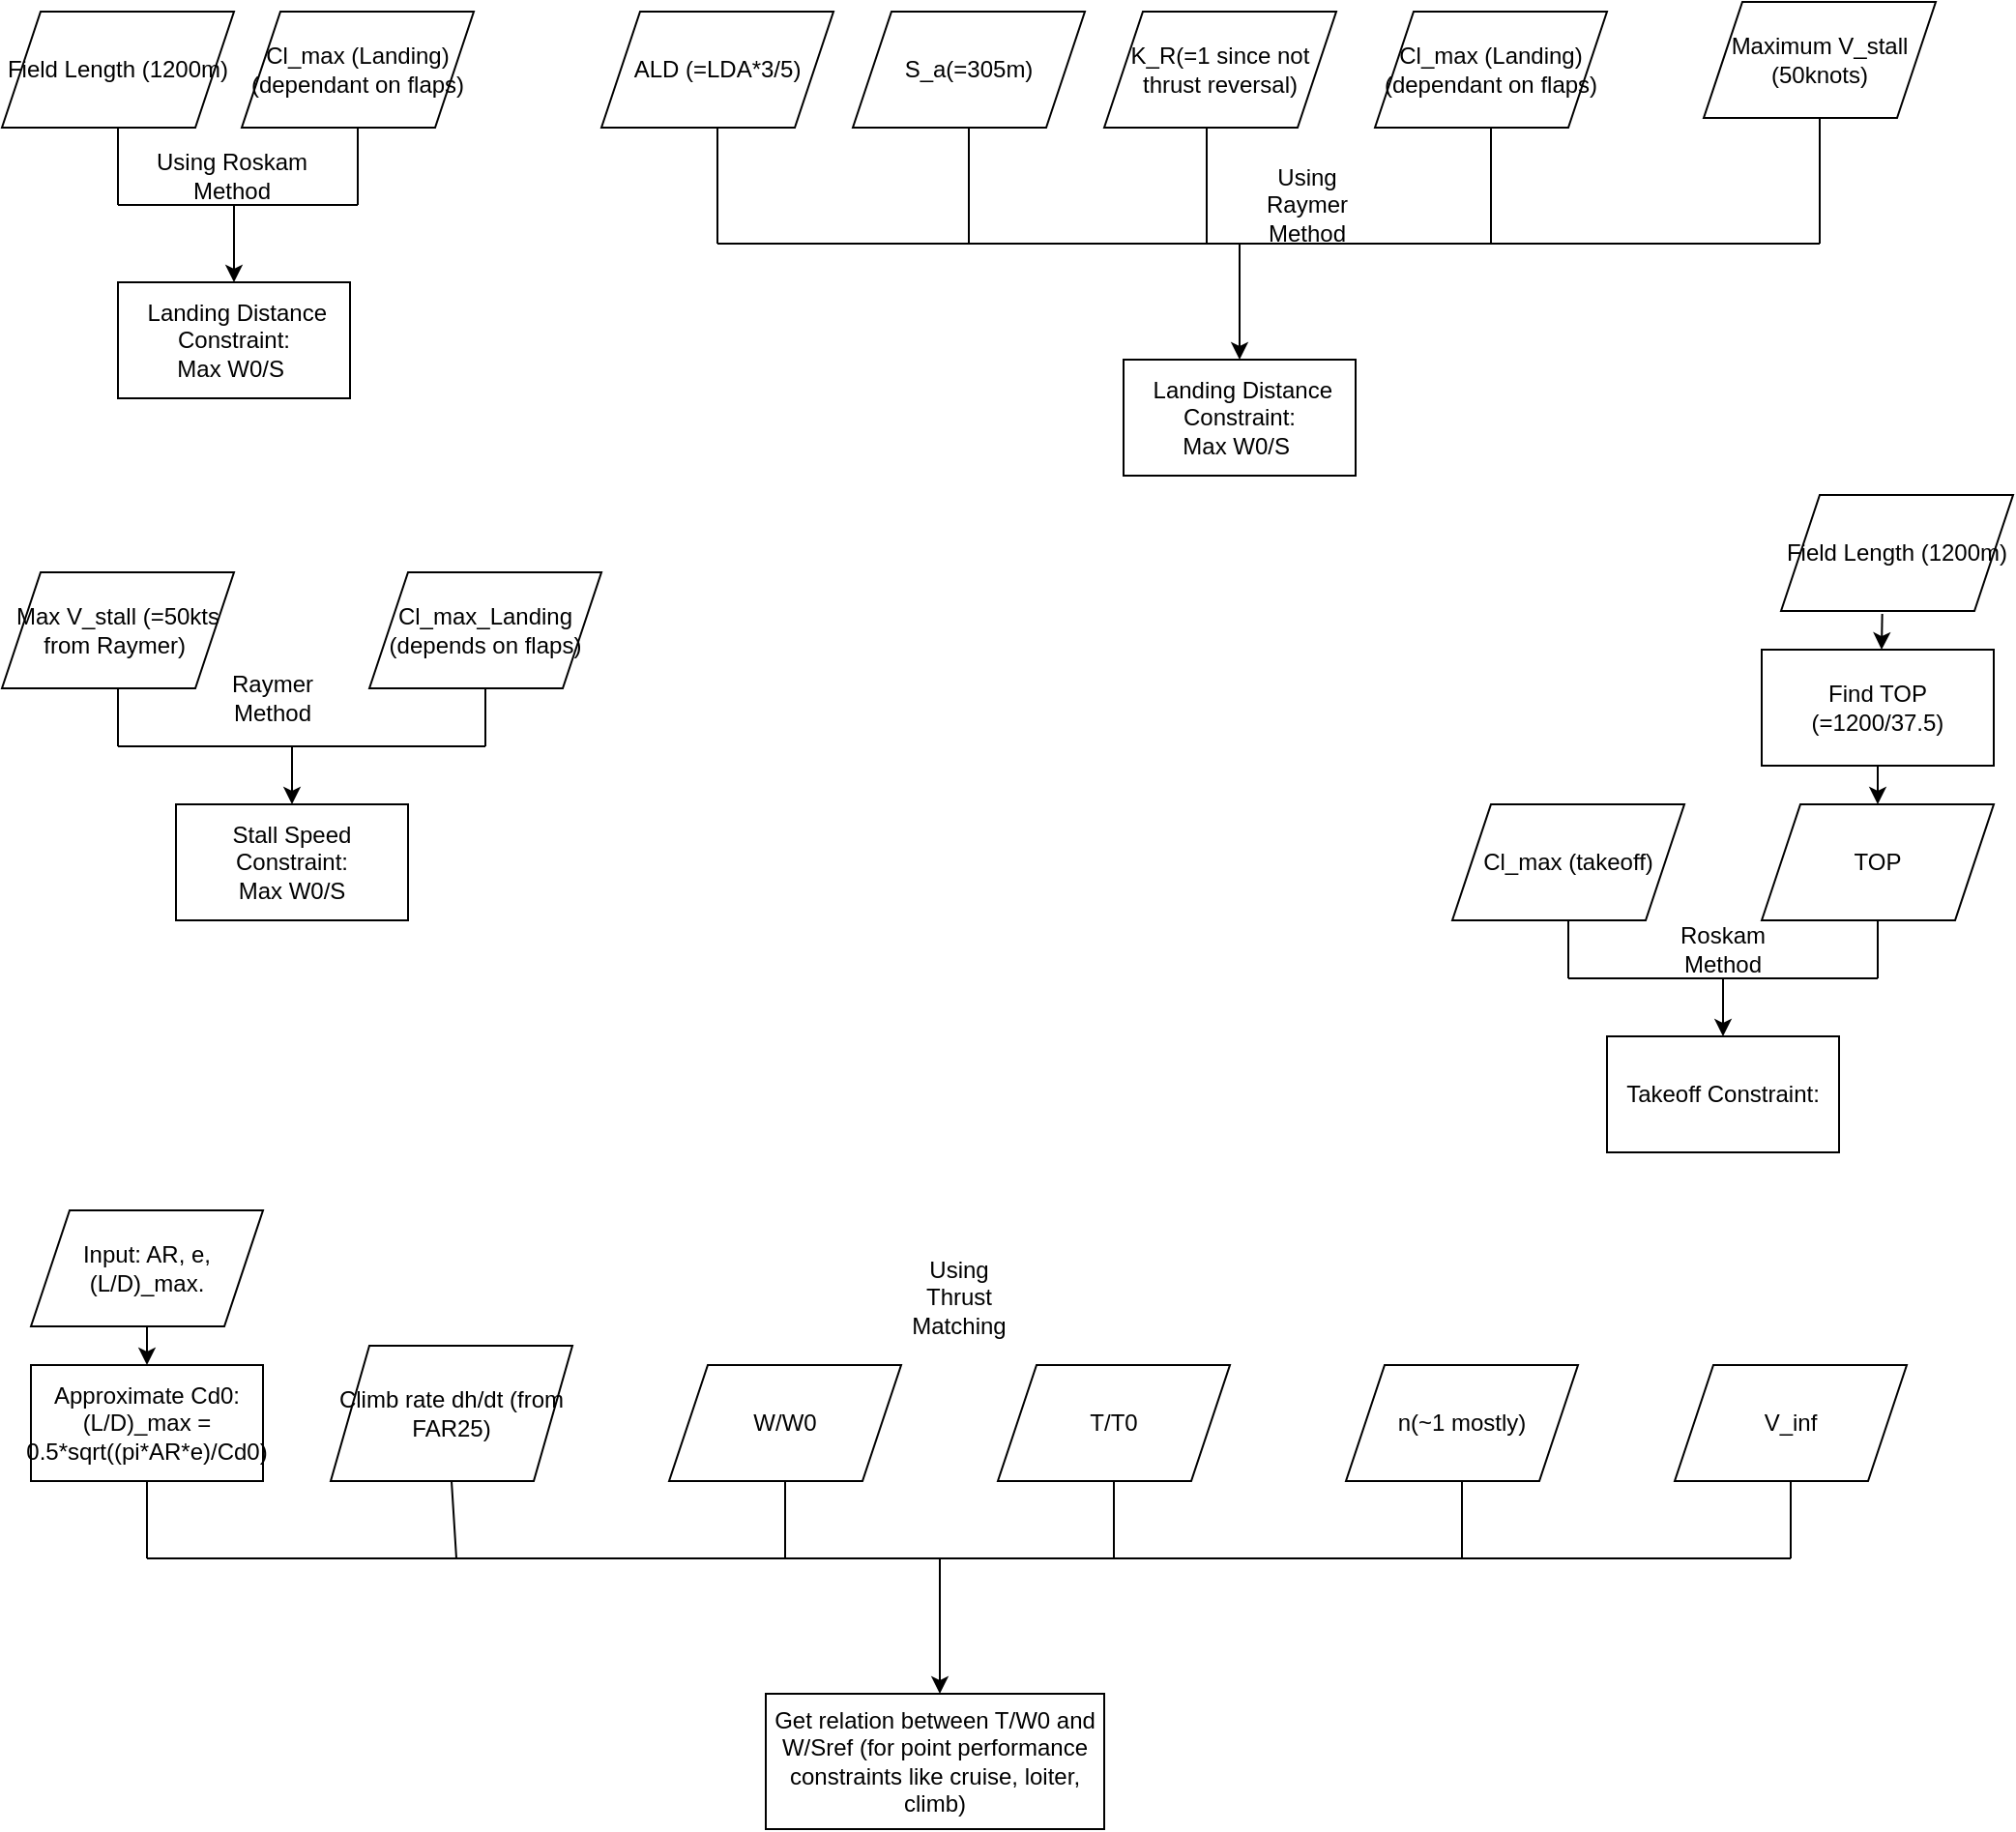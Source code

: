 <mxfile>
    <diagram id="C5RBs43oDa-KdzZeNtuy" name="Page-1">
        <mxGraphModel dx="604" dy="1467" grid="1" gridSize="10" guides="1" tooltips="1" connect="1" arrows="1" fold="1" page="1" pageScale="1" pageWidth="1169" pageHeight="1654" math="0" shadow="0">
            <root>
                <mxCell id="WIyWlLk6GJQsqaUBKTNV-0"/>
                <mxCell id="WIyWlLk6GJQsqaUBKTNV-1" parent="WIyWlLk6GJQsqaUBKTNV-0"/>
                <mxCell id="860RphJjmfBCpKQXO1c2-1" value="Input: AR, e, (L/D)_max." style="shape=parallelogram;perimeter=parallelogramPerimeter;whiteSpace=wrap;html=1;fixedSize=1;" parent="WIyWlLk6GJQsqaUBKTNV-1" vertex="1">
                    <mxGeometry x="35" y="630" width="120" height="60" as="geometry"/>
                </mxCell>
                <mxCell id="860RphJjmfBCpKQXO1c2-3" value="Approximate Cd0:&lt;br&gt;(L/D)_max = 0.5*sqrt((pi*AR*e)/Cd0)" style="rounded=0;whiteSpace=wrap;html=1;" parent="WIyWlLk6GJQsqaUBKTNV-1" vertex="1">
                    <mxGeometry x="35" y="710" width="120" height="60" as="geometry"/>
                </mxCell>
                <mxCell id="860RphJjmfBCpKQXO1c2-4" value="" style="endArrow=classic;html=1;rounded=0;entryX=0.5;entryY=0;entryDx=0;entryDy=0;" parent="WIyWlLk6GJQsqaUBKTNV-1" source="860RphJjmfBCpKQXO1c2-1" target="860RphJjmfBCpKQXO1c2-3" edge="1">
                    <mxGeometry width="50" height="50" relative="1" as="geometry">
                        <mxPoint x="95" y="870" as="sourcePoint"/>
                        <mxPoint x="145" y="820" as="targetPoint"/>
                    </mxGeometry>
                </mxCell>
                <mxCell id="860RphJjmfBCpKQXO1c2-6" value="Field Length (1200m)" style="shape=parallelogram;perimeter=parallelogramPerimeter;whiteSpace=wrap;html=1;fixedSize=1;" parent="WIyWlLk6GJQsqaUBKTNV-1" vertex="1">
                    <mxGeometry x="20" y="10" width="120" height="60" as="geometry"/>
                </mxCell>
                <mxCell id="860RphJjmfBCpKQXO1c2-7" value="Maximum V_stall (50knots)" style="shape=parallelogram;perimeter=parallelogramPerimeter;whiteSpace=wrap;html=1;fixedSize=1;" parent="WIyWlLk6GJQsqaUBKTNV-1" vertex="1">
                    <mxGeometry x="900" y="5" width="120" height="60" as="geometry"/>
                </mxCell>
                <mxCell id="860RphJjmfBCpKQXO1c2-8" value="Cl_max (Landing)&lt;br&gt;(dependant on flaps)" style="shape=parallelogram;perimeter=parallelogramPerimeter;whiteSpace=wrap;html=1;fixedSize=1;" parent="WIyWlLk6GJQsqaUBKTNV-1" vertex="1">
                    <mxGeometry x="144" y="10" width="120" height="60" as="geometry"/>
                </mxCell>
                <mxCell id="860RphJjmfBCpKQXO1c2-11" value="" style="endArrow=none;html=1;rounded=0;entryX=0.5;entryY=1;entryDx=0;entryDy=0;" parent="WIyWlLk6GJQsqaUBKTNV-1" target="860RphJjmfBCpKQXO1c2-6" edge="1">
                    <mxGeometry width="50" height="50" relative="1" as="geometry">
                        <mxPoint x="80" y="110" as="sourcePoint"/>
                        <mxPoint x="60" y="80" as="targetPoint"/>
                    </mxGeometry>
                </mxCell>
                <mxCell id="860RphJjmfBCpKQXO1c2-12" value="" style="endArrow=none;html=1;rounded=0;entryX=0.5;entryY=1;entryDx=0;entryDy=0;" parent="WIyWlLk6GJQsqaUBKTNV-1" target="860RphJjmfBCpKQXO1c2-8" edge="1">
                    <mxGeometry width="50" height="50" relative="1" as="geometry">
                        <mxPoint x="204" y="110" as="sourcePoint"/>
                        <mxPoint x="60" y="80" as="targetPoint"/>
                    </mxGeometry>
                </mxCell>
                <mxCell id="860RphJjmfBCpKQXO1c2-13" value="" style="endArrow=none;html=1;rounded=0;" parent="WIyWlLk6GJQsqaUBKTNV-1" edge="1">
                    <mxGeometry width="50" height="50" relative="1" as="geometry">
                        <mxPoint x="80" y="110" as="sourcePoint"/>
                        <mxPoint x="204" y="110" as="targetPoint"/>
                    </mxGeometry>
                </mxCell>
                <mxCell id="860RphJjmfBCpKQXO1c2-14" value="" style="endArrow=classic;html=1;rounded=0;" parent="WIyWlLk6GJQsqaUBKTNV-1" edge="1">
                    <mxGeometry width="50" height="50" relative="1" as="geometry">
                        <mxPoint x="140" y="110" as="sourcePoint"/>
                        <mxPoint x="140" y="150" as="targetPoint"/>
                    </mxGeometry>
                </mxCell>
                <mxCell id="860RphJjmfBCpKQXO1c2-15" value="&amp;nbsp;Landing Distance Constraint:&lt;br&gt;Max W0/S&amp;nbsp;" style="rounded=0;whiteSpace=wrap;html=1;" parent="WIyWlLk6GJQsqaUBKTNV-1" vertex="1">
                    <mxGeometry x="80" y="150" width="120" height="60" as="geometry"/>
                </mxCell>
                <mxCell id="860RphJjmfBCpKQXO1c2-17" value="Stall Speed Constraint:&lt;br&gt;Max W0/S" style="rounded=0;whiteSpace=wrap;html=1;" parent="WIyWlLk6GJQsqaUBKTNV-1" vertex="1">
                    <mxGeometry x="110" y="420" width="120" height="60" as="geometry"/>
                </mxCell>
                <mxCell id="860RphJjmfBCpKQXO1c2-21" value="Cl_max (takeoff)" style="shape=parallelogram;perimeter=parallelogramPerimeter;whiteSpace=wrap;html=1;fixedSize=1;" parent="WIyWlLk6GJQsqaUBKTNV-1" vertex="1">
                    <mxGeometry x="770" y="420" width="120" height="60" as="geometry"/>
                </mxCell>
                <mxCell id="860RphJjmfBCpKQXO1c2-22" value="Takeoff Constraint:" style="rounded=0;whiteSpace=wrap;html=1;" parent="WIyWlLk6GJQsqaUBKTNV-1" vertex="1">
                    <mxGeometry x="850" y="540" width="120" height="60" as="geometry"/>
                </mxCell>
                <mxCell id="ua6ifFpDKDb7Fyrr2BP1-0" value="Using Roskam Method" style="text;html=1;strokeColor=none;fillColor=none;align=center;verticalAlign=middle;whiteSpace=wrap;rounded=0;" parent="WIyWlLk6GJQsqaUBKTNV-1" vertex="1">
                    <mxGeometry x="94" y="80" width="90" height="30" as="geometry"/>
                </mxCell>
                <mxCell id="ua6ifFpDKDb7Fyrr2BP1-1" value="ALD (=LDA*3/5)" style="shape=parallelogram;perimeter=parallelogramPerimeter;whiteSpace=wrap;html=1;fixedSize=1;" parent="WIyWlLk6GJQsqaUBKTNV-1" vertex="1">
                    <mxGeometry x="330" y="10" width="120" height="60" as="geometry"/>
                </mxCell>
                <mxCell id="ua6ifFpDKDb7Fyrr2BP1-2" value="S_a(=305m)" style="shape=parallelogram;perimeter=parallelogramPerimeter;whiteSpace=wrap;html=1;fixedSize=1;" parent="WIyWlLk6GJQsqaUBKTNV-1" vertex="1">
                    <mxGeometry x="460" y="10" width="120" height="60" as="geometry"/>
                </mxCell>
                <mxCell id="ua6ifFpDKDb7Fyrr2BP1-3" value="K_R(=1 since not thrust reversal)" style="shape=parallelogram;perimeter=parallelogramPerimeter;whiteSpace=wrap;html=1;fixedSize=1;" parent="WIyWlLk6GJQsqaUBKTNV-1" vertex="1">
                    <mxGeometry x="590" y="10" width="120" height="60" as="geometry"/>
                </mxCell>
                <mxCell id="ua6ifFpDKDb7Fyrr2BP1-4" value="Cl_max (Landing)&lt;br&gt;(dependant on flaps)" style="shape=parallelogram;perimeter=parallelogramPerimeter;whiteSpace=wrap;html=1;fixedSize=1;" parent="WIyWlLk6GJQsqaUBKTNV-1" vertex="1">
                    <mxGeometry x="730" y="10" width="120" height="60" as="geometry"/>
                </mxCell>
                <mxCell id="ua6ifFpDKDb7Fyrr2BP1-5" value="" style="endArrow=none;html=1;rounded=0;entryX=0.5;entryY=1;entryDx=0;entryDy=0;" parent="WIyWlLk6GJQsqaUBKTNV-1" target="ua6ifFpDKDb7Fyrr2BP1-1" edge="1">
                    <mxGeometry width="50" height="50" relative="1" as="geometry">
                        <mxPoint x="390" y="130" as="sourcePoint"/>
                        <mxPoint x="600" y="150" as="targetPoint"/>
                    </mxGeometry>
                </mxCell>
                <mxCell id="ua6ifFpDKDb7Fyrr2BP1-6" value="" style="endArrow=none;html=1;rounded=0;" parent="WIyWlLk6GJQsqaUBKTNV-1" edge="1">
                    <mxGeometry width="50" height="50" relative="1" as="geometry">
                        <mxPoint x="390" y="130" as="sourcePoint"/>
                        <mxPoint x="960" y="130" as="targetPoint"/>
                    </mxGeometry>
                </mxCell>
                <mxCell id="ua6ifFpDKDb7Fyrr2BP1-8" value="" style="endArrow=none;html=1;rounded=0;entryX=0.5;entryY=1;entryDx=0;entryDy=0;" parent="WIyWlLk6GJQsqaUBKTNV-1" target="860RphJjmfBCpKQXO1c2-7" edge="1">
                    <mxGeometry width="50" height="50" relative="1" as="geometry">
                        <mxPoint x="960" y="130" as="sourcePoint"/>
                        <mxPoint x="770" y="150" as="targetPoint"/>
                    </mxGeometry>
                </mxCell>
                <mxCell id="ua6ifFpDKDb7Fyrr2BP1-9" value="" style="endArrow=none;html=1;rounded=0;entryX=0.5;entryY=1;entryDx=0;entryDy=0;" parent="WIyWlLk6GJQsqaUBKTNV-1" target="ua6ifFpDKDb7Fyrr2BP1-2" edge="1">
                    <mxGeometry width="50" height="50" relative="1" as="geometry">
                        <mxPoint x="520" y="130" as="sourcePoint"/>
                        <mxPoint x="710" y="150" as="targetPoint"/>
                    </mxGeometry>
                </mxCell>
                <mxCell id="ua6ifFpDKDb7Fyrr2BP1-10" value="" style="endArrow=none;html=1;rounded=0;" parent="WIyWlLk6GJQsqaUBKTNV-1" edge="1">
                    <mxGeometry width="50" height="50" relative="1" as="geometry">
                        <mxPoint x="643" y="130" as="sourcePoint"/>
                        <mxPoint x="643" y="70" as="targetPoint"/>
                    </mxGeometry>
                </mxCell>
                <mxCell id="ua6ifFpDKDb7Fyrr2BP1-11" value="" style="endArrow=none;html=1;rounded=0;entryX=0.5;entryY=1;entryDx=0;entryDy=0;" parent="WIyWlLk6GJQsqaUBKTNV-1" target="ua6ifFpDKDb7Fyrr2BP1-4" edge="1">
                    <mxGeometry width="50" height="50" relative="1" as="geometry">
                        <mxPoint x="790" y="130" as="sourcePoint"/>
                        <mxPoint x="710" y="150" as="targetPoint"/>
                    </mxGeometry>
                </mxCell>
                <mxCell id="ua6ifFpDKDb7Fyrr2BP1-12" value="" style="endArrow=classic;html=1;rounded=0;" parent="WIyWlLk6GJQsqaUBKTNV-1" edge="1">
                    <mxGeometry width="50" height="50" relative="1" as="geometry">
                        <mxPoint x="660" y="130" as="sourcePoint"/>
                        <mxPoint x="660" y="190" as="targetPoint"/>
                    </mxGeometry>
                </mxCell>
                <mxCell id="ua6ifFpDKDb7Fyrr2BP1-14" value="&amp;nbsp;Landing Distance Constraint:&lt;br&gt;Max W0/S&amp;nbsp;" style="rounded=0;whiteSpace=wrap;html=1;" parent="WIyWlLk6GJQsqaUBKTNV-1" vertex="1">
                    <mxGeometry x="600" y="190" width="120" height="60" as="geometry"/>
                </mxCell>
                <mxCell id="ua6ifFpDKDb7Fyrr2BP1-15" value="Using Raymer Method" style="text;html=1;strokeColor=none;fillColor=none;align=center;verticalAlign=middle;whiteSpace=wrap;rounded=0;" parent="WIyWlLk6GJQsqaUBKTNV-1" vertex="1">
                    <mxGeometry x="660" y="90" width="70" height="40" as="geometry"/>
                </mxCell>
                <mxCell id="ua6ifFpDKDb7Fyrr2BP1-16" value="Max V_stall (=50kts from Raymer)&amp;nbsp;" style="shape=parallelogram;perimeter=parallelogramPerimeter;whiteSpace=wrap;html=1;fixedSize=1;" parent="WIyWlLk6GJQsqaUBKTNV-1" vertex="1">
                    <mxGeometry x="20" y="300" width="120" height="60" as="geometry"/>
                </mxCell>
                <mxCell id="ua6ifFpDKDb7Fyrr2BP1-17" value="Cl_max_Landing (depends on flaps)" style="shape=parallelogram;perimeter=parallelogramPerimeter;whiteSpace=wrap;html=1;fixedSize=1;" parent="WIyWlLk6GJQsqaUBKTNV-1" vertex="1">
                    <mxGeometry x="210" y="300" width="120" height="60" as="geometry"/>
                </mxCell>
                <mxCell id="ua6ifFpDKDb7Fyrr2BP1-18" value="" style="endArrow=none;html=1;rounded=0;exitX=0.5;exitY=1;exitDx=0;exitDy=0;" parent="WIyWlLk6GJQsqaUBKTNV-1" source="ua6ifFpDKDb7Fyrr2BP1-16" edge="1">
                    <mxGeometry width="50" height="50" relative="1" as="geometry">
                        <mxPoint x="300" y="390" as="sourcePoint"/>
                        <mxPoint x="80" y="390" as="targetPoint"/>
                    </mxGeometry>
                </mxCell>
                <mxCell id="ua6ifFpDKDb7Fyrr2BP1-19" value="" style="endArrow=none;html=1;rounded=0;entryX=0.5;entryY=1;entryDx=0;entryDy=0;" parent="WIyWlLk6GJQsqaUBKTNV-1" target="ua6ifFpDKDb7Fyrr2BP1-17" edge="1">
                    <mxGeometry width="50" height="50" relative="1" as="geometry">
                        <mxPoint x="270" y="390" as="sourcePoint"/>
                        <mxPoint x="350" y="340" as="targetPoint"/>
                    </mxGeometry>
                </mxCell>
                <mxCell id="ua6ifFpDKDb7Fyrr2BP1-20" value="" style="endArrow=none;html=1;rounded=0;" parent="WIyWlLk6GJQsqaUBKTNV-1" edge="1">
                    <mxGeometry width="50" height="50" relative="1" as="geometry">
                        <mxPoint x="80" y="390" as="sourcePoint"/>
                        <mxPoint x="270" y="390" as="targetPoint"/>
                    </mxGeometry>
                </mxCell>
                <mxCell id="ua6ifFpDKDb7Fyrr2BP1-21" value="" style="endArrow=classic;html=1;rounded=0;entryX=0.5;entryY=0;entryDx=0;entryDy=0;" parent="WIyWlLk6GJQsqaUBKTNV-1" target="860RphJjmfBCpKQXO1c2-17" edge="1">
                    <mxGeometry width="50" height="50" relative="1" as="geometry">
                        <mxPoint x="170" y="390" as="sourcePoint"/>
                        <mxPoint x="350" y="340" as="targetPoint"/>
                    </mxGeometry>
                </mxCell>
                <mxCell id="ua6ifFpDKDb7Fyrr2BP1-22" value="Field Length (1200m)" style="shape=parallelogram;perimeter=parallelogramPerimeter;whiteSpace=wrap;html=1;fixedSize=1;" parent="WIyWlLk6GJQsqaUBKTNV-1" vertex="1">
                    <mxGeometry x="940" y="260" width="120" height="60" as="geometry"/>
                </mxCell>
                <mxCell id="ua6ifFpDKDb7Fyrr2BP1-23" value="Find TOP (=1200/37.5)" style="rounded=0;whiteSpace=wrap;html=1;" parent="WIyWlLk6GJQsqaUBKTNV-1" vertex="1">
                    <mxGeometry x="930" y="340" width="120" height="60" as="geometry"/>
                </mxCell>
                <mxCell id="ua6ifFpDKDb7Fyrr2BP1-24" value="TOP" style="shape=parallelogram;perimeter=parallelogramPerimeter;whiteSpace=wrap;html=1;fixedSize=1;" parent="WIyWlLk6GJQsqaUBKTNV-1" vertex="1">
                    <mxGeometry x="930" y="420" width="120" height="60" as="geometry"/>
                </mxCell>
                <mxCell id="ua6ifFpDKDb7Fyrr2BP1-25" value="" style="endArrow=classic;html=1;rounded=0;exitX=0.5;exitY=1;exitDx=0;exitDy=0;entryX=0.5;entryY=0;entryDx=0;entryDy=0;" parent="WIyWlLk6GJQsqaUBKTNV-1" source="ua6ifFpDKDb7Fyrr2BP1-23" target="ua6ifFpDKDb7Fyrr2BP1-24" edge="1">
                    <mxGeometry width="50" height="50" relative="1" as="geometry">
                        <mxPoint x="960" y="440" as="sourcePoint"/>
                        <mxPoint x="1010" y="390" as="targetPoint"/>
                    </mxGeometry>
                </mxCell>
                <mxCell id="ua6ifFpDKDb7Fyrr2BP1-26" value="" style="endArrow=classic;html=1;rounded=0;exitX=0.436;exitY=1.025;exitDx=0;exitDy=0;exitPerimeter=0;" parent="WIyWlLk6GJQsqaUBKTNV-1" source="ua6ifFpDKDb7Fyrr2BP1-22" edge="1">
                    <mxGeometry width="50" height="50" relative="1" as="geometry">
                        <mxPoint x="960" y="440" as="sourcePoint"/>
                        <mxPoint x="992" y="340" as="targetPoint"/>
                    </mxGeometry>
                </mxCell>
                <mxCell id="ua6ifFpDKDb7Fyrr2BP1-27" value="" style="endArrow=none;html=1;rounded=0;entryX=0.5;entryY=1;entryDx=0;entryDy=0;" parent="WIyWlLk6GJQsqaUBKTNV-1" target="860RphJjmfBCpKQXO1c2-21" edge="1">
                    <mxGeometry width="50" height="50" relative="1" as="geometry">
                        <mxPoint x="830" y="510" as="sourcePoint"/>
                        <mxPoint x="810" y="500" as="targetPoint"/>
                    </mxGeometry>
                </mxCell>
                <mxCell id="ua6ifFpDKDb7Fyrr2BP1-28" value="" style="endArrow=none;html=1;rounded=0;" parent="WIyWlLk6GJQsqaUBKTNV-1" edge="1">
                    <mxGeometry width="50" height="50" relative="1" as="geometry">
                        <mxPoint x="830" y="510" as="sourcePoint"/>
                        <mxPoint x="990" y="510" as="targetPoint"/>
                    </mxGeometry>
                </mxCell>
                <mxCell id="ua6ifFpDKDb7Fyrr2BP1-29" value="" style="endArrow=none;html=1;rounded=0;" parent="WIyWlLk6GJQsqaUBKTNV-1" edge="1">
                    <mxGeometry width="50" height="50" relative="1" as="geometry">
                        <mxPoint x="990" y="510" as="sourcePoint"/>
                        <mxPoint x="990" y="480" as="targetPoint"/>
                    </mxGeometry>
                </mxCell>
                <mxCell id="ua6ifFpDKDb7Fyrr2BP1-30" value="" style="endArrow=classic;html=1;rounded=0;entryX=0.5;entryY=0;entryDx=0;entryDy=0;" parent="WIyWlLk6GJQsqaUBKTNV-1" target="860RphJjmfBCpKQXO1c2-22" edge="1">
                    <mxGeometry width="50" height="50" relative="1" as="geometry">
                        <mxPoint x="910" y="510" as="sourcePoint"/>
                        <mxPoint x="1010" y="390" as="targetPoint"/>
                    </mxGeometry>
                </mxCell>
                <mxCell id="ua6ifFpDKDb7Fyrr2BP1-31" value="Roskam Method" style="text;html=1;strokeColor=none;fillColor=none;align=center;verticalAlign=middle;whiteSpace=wrap;rounded=0;" parent="WIyWlLk6GJQsqaUBKTNV-1" vertex="1">
                    <mxGeometry x="880" y="480" width="60" height="30" as="geometry"/>
                </mxCell>
                <mxCell id="ua6ifFpDKDb7Fyrr2BP1-32" value="Raymer Method" style="text;html=1;strokeColor=none;fillColor=none;align=center;verticalAlign=middle;whiteSpace=wrap;rounded=0;" parent="WIyWlLk6GJQsqaUBKTNV-1" vertex="1">
                    <mxGeometry x="130" y="350" width="60" height="30" as="geometry"/>
                </mxCell>
                <mxCell id="ua6ifFpDKDb7Fyrr2BP1-34" value="Climb rate dh/dt (from FAR25)" style="shape=parallelogram;perimeter=parallelogramPerimeter;whiteSpace=wrap;html=1;fixedSize=1;" parent="WIyWlLk6GJQsqaUBKTNV-1" vertex="1">
                    <mxGeometry x="190" y="700" width="125" height="70" as="geometry"/>
                </mxCell>
                <mxCell id="ua6ifFpDKDb7Fyrr2BP1-35" value="W/W0" style="shape=parallelogram;perimeter=parallelogramPerimeter;whiteSpace=wrap;html=1;fixedSize=1;" parent="WIyWlLk6GJQsqaUBKTNV-1" vertex="1">
                    <mxGeometry x="365" y="710" width="120" height="60" as="geometry"/>
                </mxCell>
                <mxCell id="ua6ifFpDKDb7Fyrr2BP1-36" value="T/T0" style="shape=parallelogram;perimeter=parallelogramPerimeter;whiteSpace=wrap;html=1;fixedSize=1;" parent="WIyWlLk6GJQsqaUBKTNV-1" vertex="1">
                    <mxGeometry x="535" y="710" width="120" height="60" as="geometry"/>
                </mxCell>
                <mxCell id="ua6ifFpDKDb7Fyrr2BP1-37" value="n(~1 mostly)" style="shape=parallelogram;perimeter=parallelogramPerimeter;whiteSpace=wrap;html=1;fixedSize=1;" parent="WIyWlLk6GJQsqaUBKTNV-1" vertex="1">
                    <mxGeometry x="715" y="710" width="120" height="60" as="geometry"/>
                </mxCell>
                <mxCell id="ua6ifFpDKDb7Fyrr2BP1-38" value="V_inf" style="shape=parallelogram;perimeter=parallelogramPerimeter;whiteSpace=wrap;html=1;fixedSize=1;" parent="WIyWlLk6GJQsqaUBKTNV-1" vertex="1">
                    <mxGeometry x="885" y="710" width="120" height="60" as="geometry"/>
                </mxCell>
                <mxCell id="ua6ifFpDKDb7Fyrr2BP1-40" value="" style="endArrow=none;html=1;rounded=0;entryX=0.5;entryY=1;entryDx=0;entryDy=0;" parent="WIyWlLk6GJQsqaUBKTNV-1" target="860RphJjmfBCpKQXO1c2-3" edge="1">
                    <mxGeometry width="50" height="50" relative="1" as="geometry">
                        <mxPoint x="95" y="810" as="sourcePoint"/>
                        <mxPoint x="565" y="840" as="targetPoint"/>
                    </mxGeometry>
                </mxCell>
                <mxCell id="ua6ifFpDKDb7Fyrr2BP1-41" value="" style="endArrow=none;html=1;rounded=0;" parent="WIyWlLk6GJQsqaUBKTNV-1" edge="1">
                    <mxGeometry width="50" height="50" relative="1" as="geometry">
                        <mxPoint x="95" y="810" as="sourcePoint"/>
                        <mxPoint x="945" y="810" as="targetPoint"/>
                    </mxGeometry>
                </mxCell>
                <mxCell id="ua6ifFpDKDb7Fyrr2BP1-42" value="" style="endArrow=none;html=1;rounded=0;" parent="WIyWlLk6GJQsqaUBKTNV-1" source="ua6ifFpDKDb7Fyrr2BP1-38" edge="1">
                    <mxGeometry width="50" height="50" relative="1" as="geometry">
                        <mxPoint x="515" y="890" as="sourcePoint"/>
                        <mxPoint x="945" y="810" as="targetPoint"/>
                    </mxGeometry>
                </mxCell>
                <mxCell id="ua6ifFpDKDb7Fyrr2BP1-43" value="" style="endArrow=none;html=1;rounded=0;exitX=0.5;exitY=1;exitDx=0;exitDy=0;" parent="WIyWlLk6GJQsqaUBKTNV-1" source="ua6ifFpDKDb7Fyrr2BP1-34" edge="1">
                    <mxGeometry width="50" height="50" relative="1" as="geometry">
                        <mxPoint x="255" y="770" as="sourcePoint"/>
                        <mxPoint x="255" y="810" as="targetPoint"/>
                    </mxGeometry>
                </mxCell>
                <mxCell id="ua6ifFpDKDb7Fyrr2BP1-44" value="" style="endArrow=none;html=1;rounded=0;entryX=0.5;entryY=1;entryDx=0;entryDy=0;" parent="WIyWlLk6GJQsqaUBKTNV-1" target="ua6ifFpDKDb7Fyrr2BP1-35" edge="1">
                    <mxGeometry width="50" height="50" relative="1" as="geometry">
                        <mxPoint x="425" y="810" as="sourcePoint"/>
                        <mxPoint x="565" y="840" as="targetPoint"/>
                    </mxGeometry>
                </mxCell>
                <mxCell id="ua6ifFpDKDb7Fyrr2BP1-45" value="" style="endArrow=none;html=1;rounded=0;entryX=0.5;entryY=1;entryDx=0;entryDy=0;" parent="WIyWlLk6GJQsqaUBKTNV-1" target="ua6ifFpDKDb7Fyrr2BP1-36" edge="1">
                    <mxGeometry width="50" height="50" relative="1" as="geometry">
                        <mxPoint x="595" y="810" as="sourcePoint"/>
                        <mxPoint x="565" y="840" as="targetPoint"/>
                    </mxGeometry>
                </mxCell>
                <mxCell id="ua6ifFpDKDb7Fyrr2BP1-46" value="" style="endArrow=none;html=1;rounded=0;entryX=0.5;entryY=1;entryDx=0;entryDy=0;" parent="WIyWlLk6GJQsqaUBKTNV-1" target="ua6ifFpDKDb7Fyrr2BP1-37" edge="1">
                    <mxGeometry width="50" height="50" relative="1" as="geometry">
                        <mxPoint x="775" y="810" as="sourcePoint"/>
                        <mxPoint x="565" y="840" as="targetPoint"/>
                    </mxGeometry>
                </mxCell>
                <mxCell id="ua6ifFpDKDb7Fyrr2BP1-47" value="" style="endArrow=classic;html=1;rounded=0;" parent="WIyWlLk6GJQsqaUBKTNV-1" edge="1">
                    <mxGeometry width="50" height="50" relative="1" as="geometry">
                        <mxPoint x="505" y="810" as="sourcePoint"/>
                        <mxPoint x="505" y="880" as="targetPoint"/>
                    </mxGeometry>
                </mxCell>
                <mxCell id="ua6ifFpDKDb7Fyrr2BP1-48" value="Get relation between T/W0 and W/Sref (for point performance constraints like cruise, loiter, climb)" style="rounded=0;whiteSpace=wrap;html=1;" parent="WIyWlLk6GJQsqaUBKTNV-1" vertex="1">
                    <mxGeometry x="415" y="880" width="175" height="70" as="geometry"/>
                </mxCell>
                <mxCell id="ua6ifFpDKDb7Fyrr2BP1-49" value="Using Thrust Matching" style="text;html=1;strokeColor=none;fillColor=none;align=center;verticalAlign=middle;whiteSpace=wrap;rounded=0;" parent="WIyWlLk6GJQsqaUBKTNV-1" vertex="1">
                    <mxGeometry x="485" y="660" width="60" height="30" as="geometry"/>
                </mxCell>
            </root>
        </mxGraphModel>
    </diagram>
</mxfile>